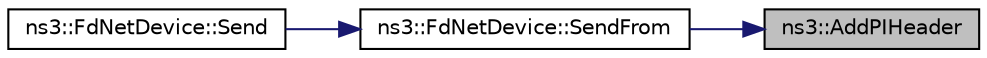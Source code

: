 digraph "ns3::AddPIHeader"
{
 // LATEX_PDF_SIZE
  edge [fontname="Helvetica",fontsize="10",labelfontname="Helvetica",labelfontsize="10"];
  node [fontname="Helvetica",fontsize="10",shape=record];
  rankdir="RL";
  Node1 [label="ns3::AddPIHeader",height=0.2,width=0.4,color="black", fillcolor="grey75", style="filled", fontcolor="black",tooltip="Synthesize PI header for the kernel."];
  Node1 -> Node2 [dir="back",color="midnightblue",fontsize="10",style="solid",fontname="Helvetica"];
  Node2 [label="ns3::FdNetDevice::SendFrom",height=0.2,width=0.4,color="black", fillcolor="white", style="filled",URL="$classns3_1_1_fd_net_device.html#acf6a3cd28d254cd41c1776cbb55095cb",tooltip=" "];
  Node2 -> Node3 [dir="back",color="midnightblue",fontsize="10",style="solid",fontname="Helvetica"];
  Node3 [label="ns3::FdNetDevice::Send",height=0.2,width=0.4,color="black", fillcolor="white", style="filled",URL="$classns3_1_1_fd_net_device.html#aa6a59de8f1c4586446d8d59213f60619",tooltip=" "];
}
